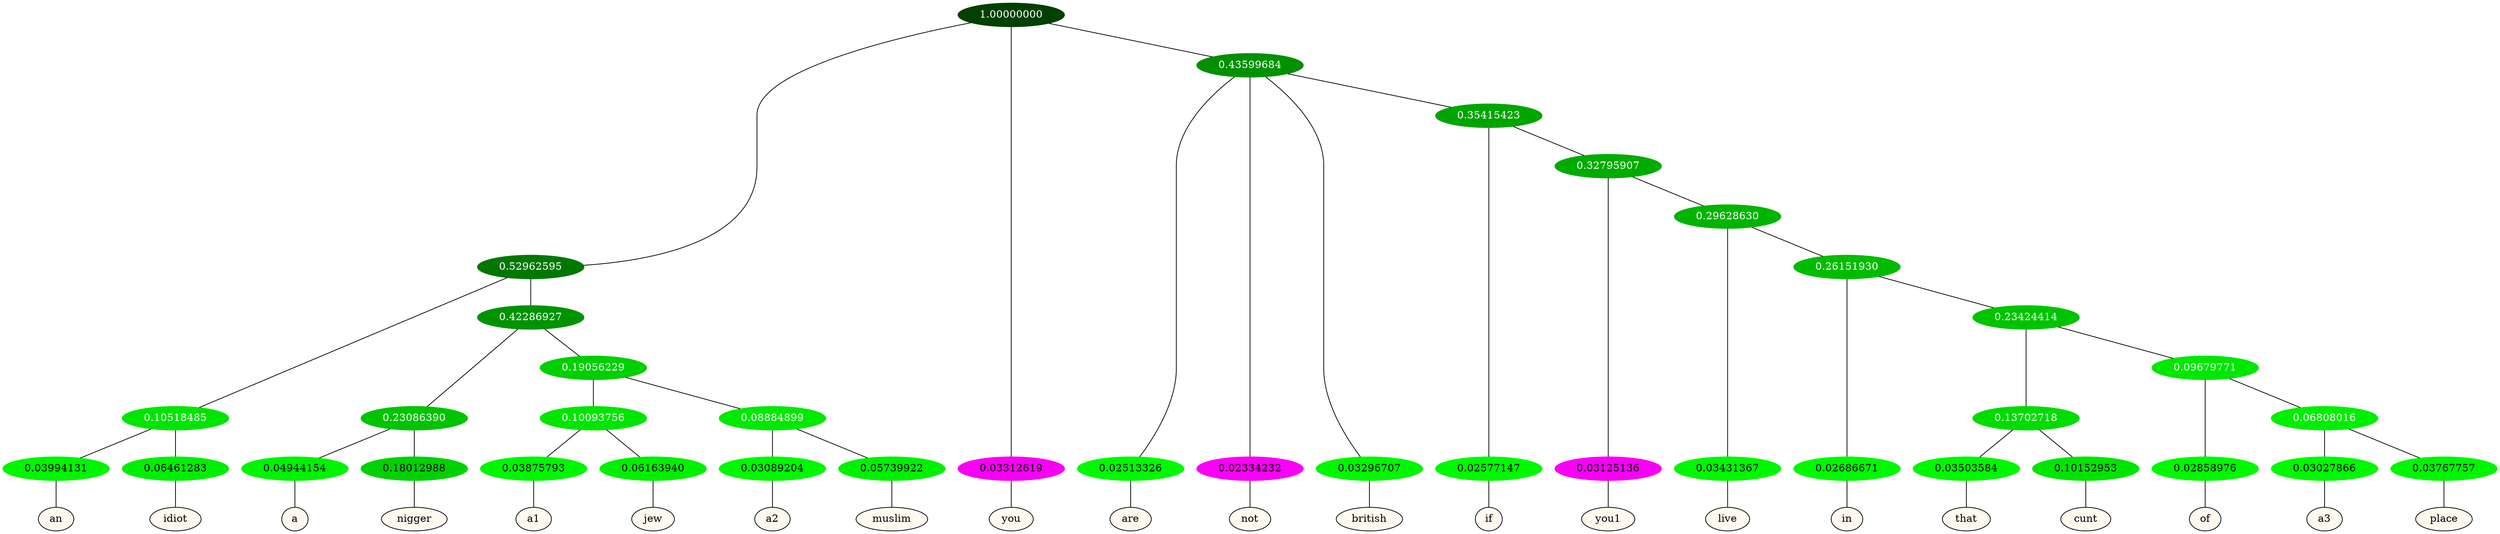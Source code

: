 graph {
	node [format=png height=0.15 nodesep=0.001 ordering=out overlap=prism overlap_scaling=0.01 ranksep=0.001 ratio=0.2 style=filled width=0.15]
	{
		rank=same
		a_w_10 [label=an color=black fillcolor=floralwhite style="filled,solid"]
		a_w_11 [label=idiot color=black fillcolor=floralwhite style="filled,solid"]
		a_w_16 [label=a color=black fillcolor=floralwhite style="filled,solid"]
		a_w_17 [label=nigger color=black fillcolor=floralwhite style="filled,solid"]
		a_w_22 [label=a1 color=black fillcolor=floralwhite style="filled,solid"]
		a_w_23 [label=jew color=black fillcolor=floralwhite style="filled,solid"]
		a_w_24 [label=a2 color=black fillcolor=floralwhite style="filled,solid"]
		a_w_25 [label=muslim color=black fillcolor=floralwhite style="filled,solid"]
		a_w_2 [label=you color=black fillcolor=floralwhite style="filled,solid"]
		a_w_6 [label=are color=black fillcolor=floralwhite style="filled,solid"]
		a_w_7 [label=not color=black fillcolor=floralwhite style="filled,solid"]
		a_w_8 [label=british color=black fillcolor=floralwhite style="filled,solid"]
		a_w_14 [label=if color=black fillcolor=floralwhite style="filled,solid"]
		a_w_20 [label=you1 color=black fillcolor=floralwhite style="filled,solid"]
		a_w_26 [label=live color=black fillcolor=floralwhite style="filled,solid"]
		a_w_28 [label=in color=black fillcolor=floralwhite style="filled,solid"]
		a_w_32 [label=that color=black fillcolor=floralwhite style="filled,solid"]
		a_w_33 [label=cunt color=black fillcolor=floralwhite style="filled,solid"]
		a_w_34 [label=of color=black fillcolor=floralwhite style="filled,solid"]
		a_w_36 [label=a3 color=black fillcolor=floralwhite style="filled,solid"]
		a_w_37 [label=place color=black fillcolor=floralwhite style="filled,solid"]
	}
	a_n_10 -- a_w_10
	a_n_11 -- a_w_11
	a_n_16 -- a_w_16
	a_n_17 -- a_w_17
	a_n_22 -- a_w_22
	a_n_23 -- a_w_23
	a_n_24 -- a_w_24
	a_n_25 -- a_w_25
	a_n_2 -- a_w_2
	a_n_6 -- a_w_6
	a_n_7 -- a_w_7
	a_n_8 -- a_w_8
	a_n_14 -- a_w_14
	a_n_20 -- a_w_20
	a_n_26 -- a_w_26
	a_n_28 -- a_w_28
	a_n_32 -- a_w_32
	a_n_33 -- a_w_33
	a_n_34 -- a_w_34
	a_n_36 -- a_w_36
	a_n_37 -- a_w_37
	{
		rank=same
		a_n_10 [label=0.03994131 color="0.334 1.000 0.960" fontcolor=black]
		a_n_11 [label=0.06461283 color="0.334 1.000 0.935" fontcolor=black]
		a_n_16 [label=0.04944154 color="0.334 1.000 0.951" fontcolor=black]
		a_n_17 [label=0.18012988 color="0.334 1.000 0.820" fontcolor=black]
		a_n_22 [label=0.03875793 color="0.334 1.000 0.961" fontcolor=black]
		a_n_23 [label=0.06163940 color="0.334 1.000 0.938" fontcolor=black]
		a_n_24 [label=0.03089204 color="0.334 1.000 0.969" fontcolor=black]
		a_n_25 [label=0.05739922 color="0.334 1.000 0.943" fontcolor=black]
		a_n_2 [label=0.03312619 color="0.835 1.000 0.967" fontcolor=black]
		a_n_6 [label=0.02513326 color="0.334 1.000 0.975" fontcolor=black]
		a_n_7 [label=0.02334232 color="0.835 1.000 0.977" fontcolor=black]
		a_n_8 [label=0.03296707 color="0.334 1.000 0.967" fontcolor=black]
		a_n_14 [label=0.02577147 color="0.334 1.000 0.974" fontcolor=black]
		a_n_20 [label=0.03125136 color="0.835 1.000 0.969" fontcolor=black]
		a_n_26 [label=0.03431367 color="0.334 1.000 0.966" fontcolor=black]
		a_n_28 [label=0.02686671 color="0.334 1.000 0.973" fontcolor=black]
		a_n_32 [label=0.03503584 color="0.334 1.000 0.965" fontcolor=black]
		a_n_33 [label=0.10152953 color="0.334 1.000 0.898" fontcolor=black]
		a_n_34 [label=0.02858976 color="0.334 1.000 0.971" fontcolor=black]
		a_n_36 [label=0.03027866 color="0.334 1.000 0.970" fontcolor=black]
		a_n_37 [label=0.03767757 color="0.334 1.000 0.962" fontcolor=black]
	}
	a_n_0 [label=1.00000000 color="0.334 1.000 0.250" fontcolor=grey99]
	a_n_1 [label=0.52962595 color="0.334 1.000 0.470" fontcolor=grey99]
	a_n_0 -- a_n_1
	a_n_0 -- a_n_2
	a_n_3 [label=0.43599684 color="0.334 1.000 0.564" fontcolor=grey99]
	a_n_0 -- a_n_3
	a_n_4 [label=0.10518485 color="0.334 1.000 0.895" fontcolor=grey99]
	a_n_1 -- a_n_4
	a_n_5 [label=0.42286927 color="0.334 1.000 0.577" fontcolor=grey99]
	a_n_1 -- a_n_5
	a_n_3 -- a_n_6
	a_n_3 -- a_n_7
	a_n_3 -- a_n_8
	a_n_9 [label=0.35415423 color="0.334 1.000 0.646" fontcolor=grey99]
	a_n_3 -- a_n_9
	a_n_4 -- a_n_10
	a_n_4 -- a_n_11
	a_n_12 [label=0.23086390 color="0.334 1.000 0.769" fontcolor=grey99]
	a_n_5 -- a_n_12
	a_n_13 [label=0.19056229 color="0.334 1.000 0.809" fontcolor=grey99]
	a_n_5 -- a_n_13
	a_n_9 -- a_n_14
	a_n_15 [label=0.32795907 color="0.334 1.000 0.672" fontcolor=grey99]
	a_n_9 -- a_n_15
	a_n_12 -- a_n_16
	a_n_12 -- a_n_17
	a_n_18 [label=0.10093756 color="0.334 1.000 0.899" fontcolor=grey99]
	a_n_13 -- a_n_18
	a_n_19 [label=0.08884899 color="0.334 1.000 0.911" fontcolor=grey99]
	a_n_13 -- a_n_19
	a_n_15 -- a_n_20
	a_n_21 [label=0.29628630 color="0.334 1.000 0.704" fontcolor=grey99]
	a_n_15 -- a_n_21
	a_n_18 -- a_n_22
	a_n_18 -- a_n_23
	a_n_19 -- a_n_24
	a_n_19 -- a_n_25
	a_n_21 -- a_n_26
	a_n_27 [label=0.26151930 color="0.334 1.000 0.738" fontcolor=grey99]
	a_n_21 -- a_n_27
	a_n_27 -- a_n_28
	a_n_29 [label=0.23424414 color="0.334 1.000 0.766" fontcolor=grey99]
	a_n_27 -- a_n_29
	a_n_30 [label=0.13702718 color="0.334 1.000 0.863" fontcolor=grey99]
	a_n_29 -- a_n_30
	a_n_31 [label=0.09679771 color="0.334 1.000 0.903" fontcolor=grey99]
	a_n_29 -- a_n_31
	a_n_30 -- a_n_32
	a_n_30 -- a_n_33
	a_n_31 -- a_n_34
	a_n_35 [label=0.06808016 color="0.334 1.000 0.932" fontcolor=grey99]
	a_n_31 -- a_n_35
	a_n_35 -- a_n_36
	a_n_35 -- a_n_37
}
